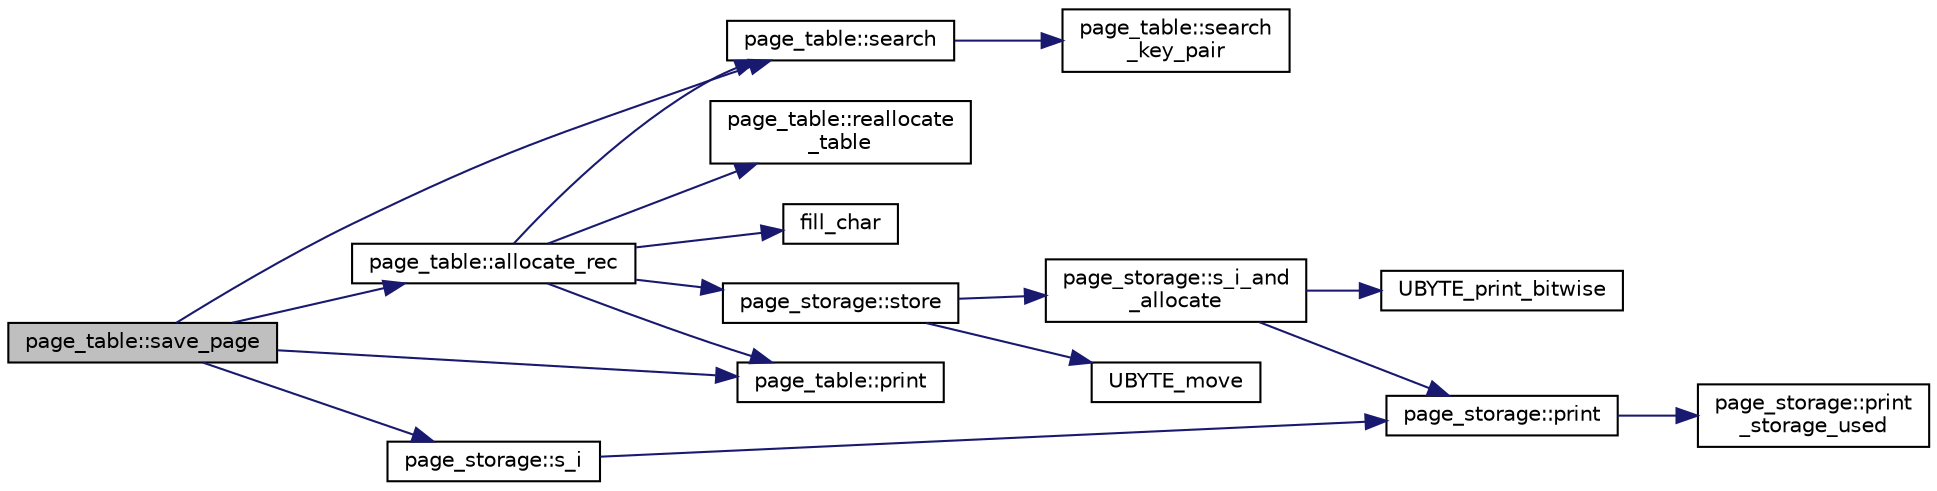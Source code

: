 digraph "page_table::save_page"
{
  edge [fontname="Helvetica",fontsize="10",labelfontname="Helvetica",labelfontsize="10"];
  node [fontname="Helvetica",fontsize="10",shape=record];
  rankdir="LR";
  Node36 [label="page_table::save_page",height=0.2,width=0.4,color="black", fillcolor="grey75", style="filled", fontcolor="black"];
  Node36 -> Node37 [color="midnightblue",fontsize="10",style="solid",fontname="Helvetica"];
  Node37 [label="page_table::search",height=0.2,width=0.4,color="black", fillcolor="white", style="filled",URL="$db/d0e/classpage__table.html#a6a785ea8bdc6d346f1fce0181f76969c"];
  Node37 -> Node38 [color="midnightblue",fontsize="10",style="solid",fontname="Helvetica"];
  Node38 [label="page_table::search\l_key_pair",height=0.2,width=0.4,color="black", fillcolor="white", style="filled",URL="$db/d0e/classpage__table.html#ad382cc58d94dfe8edb98d11748c800b8"];
  Node36 -> Node39 [color="midnightblue",fontsize="10",style="solid",fontname="Helvetica"];
  Node39 [label="page_table::allocate_rec",height=0.2,width=0.4,color="black", fillcolor="white", style="filled",URL="$db/d0e/classpage__table.html#a45e2028ce5759778964466cd67d19a21"];
  Node39 -> Node40 [color="midnightblue",fontsize="10",style="solid",fontname="Helvetica"];
  Node40 [label="page_table::reallocate\l_table",height=0.2,width=0.4,color="black", fillcolor="white", style="filled",URL="$db/d0e/classpage__table.html#ae38b42623cb168c948dad1e3765714f1"];
  Node39 -> Node41 [color="midnightblue",fontsize="10",style="solid",fontname="Helvetica"];
  Node41 [label="fill_char",height=0.2,width=0.4,color="black", fillcolor="white", style="filled",URL="$d9/d60/discreta_8h.html#a0429f5462bfcfd509d83bc1f7ebfc818"];
  Node39 -> Node42 [color="midnightblue",fontsize="10",style="solid",fontname="Helvetica"];
  Node42 [label="page_storage::store",height=0.2,width=0.4,color="black", fillcolor="white", style="filled",URL="$dc/d72/classpage__storage.html#a3d04ee0a97310a8211e223ccea1d2d3f"];
  Node42 -> Node43 [color="midnightblue",fontsize="10",style="solid",fontname="Helvetica"];
  Node43 [label="page_storage::s_i_and\l_allocate",height=0.2,width=0.4,color="black", fillcolor="white", style="filled",URL="$dc/d72/classpage__storage.html#aa43eb1ae49a6688771f7a89cbe2cd7bf"];
  Node43 -> Node44 [color="midnightblue",fontsize="10",style="solid",fontname="Helvetica"];
  Node44 [label="page_storage::print",height=0.2,width=0.4,color="black", fillcolor="white", style="filled",URL="$dc/d72/classpage__storage.html#a61e349f7431f6e16328bcfbc7e1d5633"];
  Node44 -> Node45 [color="midnightblue",fontsize="10",style="solid",fontname="Helvetica"];
  Node45 [label="page_storage::print\l_storage_used",height=0.2,width=0.4,color="black", fillcolor="white", style="filled",URL="$dc/d72/classpage__storage.html#a719dd1f54fd300fbc94ca2b750ed4508"];
  Node43 -> Node46 [color="midnightblue",fontsize="10",style="solid",fontname="Helvetica"];
  Node46 [label="UBYTE_print_bitwise",height=0.2,width=0.4,color="black", fillcolor="white", style="filled",URL="$d5/db4/io__and__os_8h.html#a920069ee78174f219534fed767865637"];
  Node42 -> Node47 [color="midnightblue",fontsize="10",style="solid",fontname="Helvetica"];
  Node47 [label="UBYTE_move",height=0.2,width=0.4,color="black", fillcolor="white", style="filled",URL="$d9/d60/discreta_8h.html#ae0491e6776a8371ca5387826b752780b"];
  Node39 -> Node37 [color="midnightblue",fontsize="10",style="solid",fontname="Helvetica"];
  Node39 -> Node48 [color="midnightblue",fontsize="10",style="solid",fontname="Helvetica"];
  Node48 [label="page_table::print",height=0.2,width=0.4,color="black", fillcolor="white", style="filled",URL="$db/d0e/classpage__table.html#a8cc167e59ef8166bfe511c5a950b8fc0"];
  Node36 -> Node48 [color="midnightblue",fontsize="10",style="solid",fontname="Helvetica"];
  Node36 -> Node49 [color="midnightblue",fontsize="10",style="solid",fontname="Helvetica"];
  Node49 [label="page_storage::s_i",height=0.2,width=0.4,color="black", fillcolor="white", style="filled",URL="$dc/d72/classpage__storage.html#aab89cc6a99b0a56d04255ae00e9a0849"];
  Node49 -> Node44 [color="midnightblue",fontsize="10",style="solid",fontname="Helvetica"];
}
